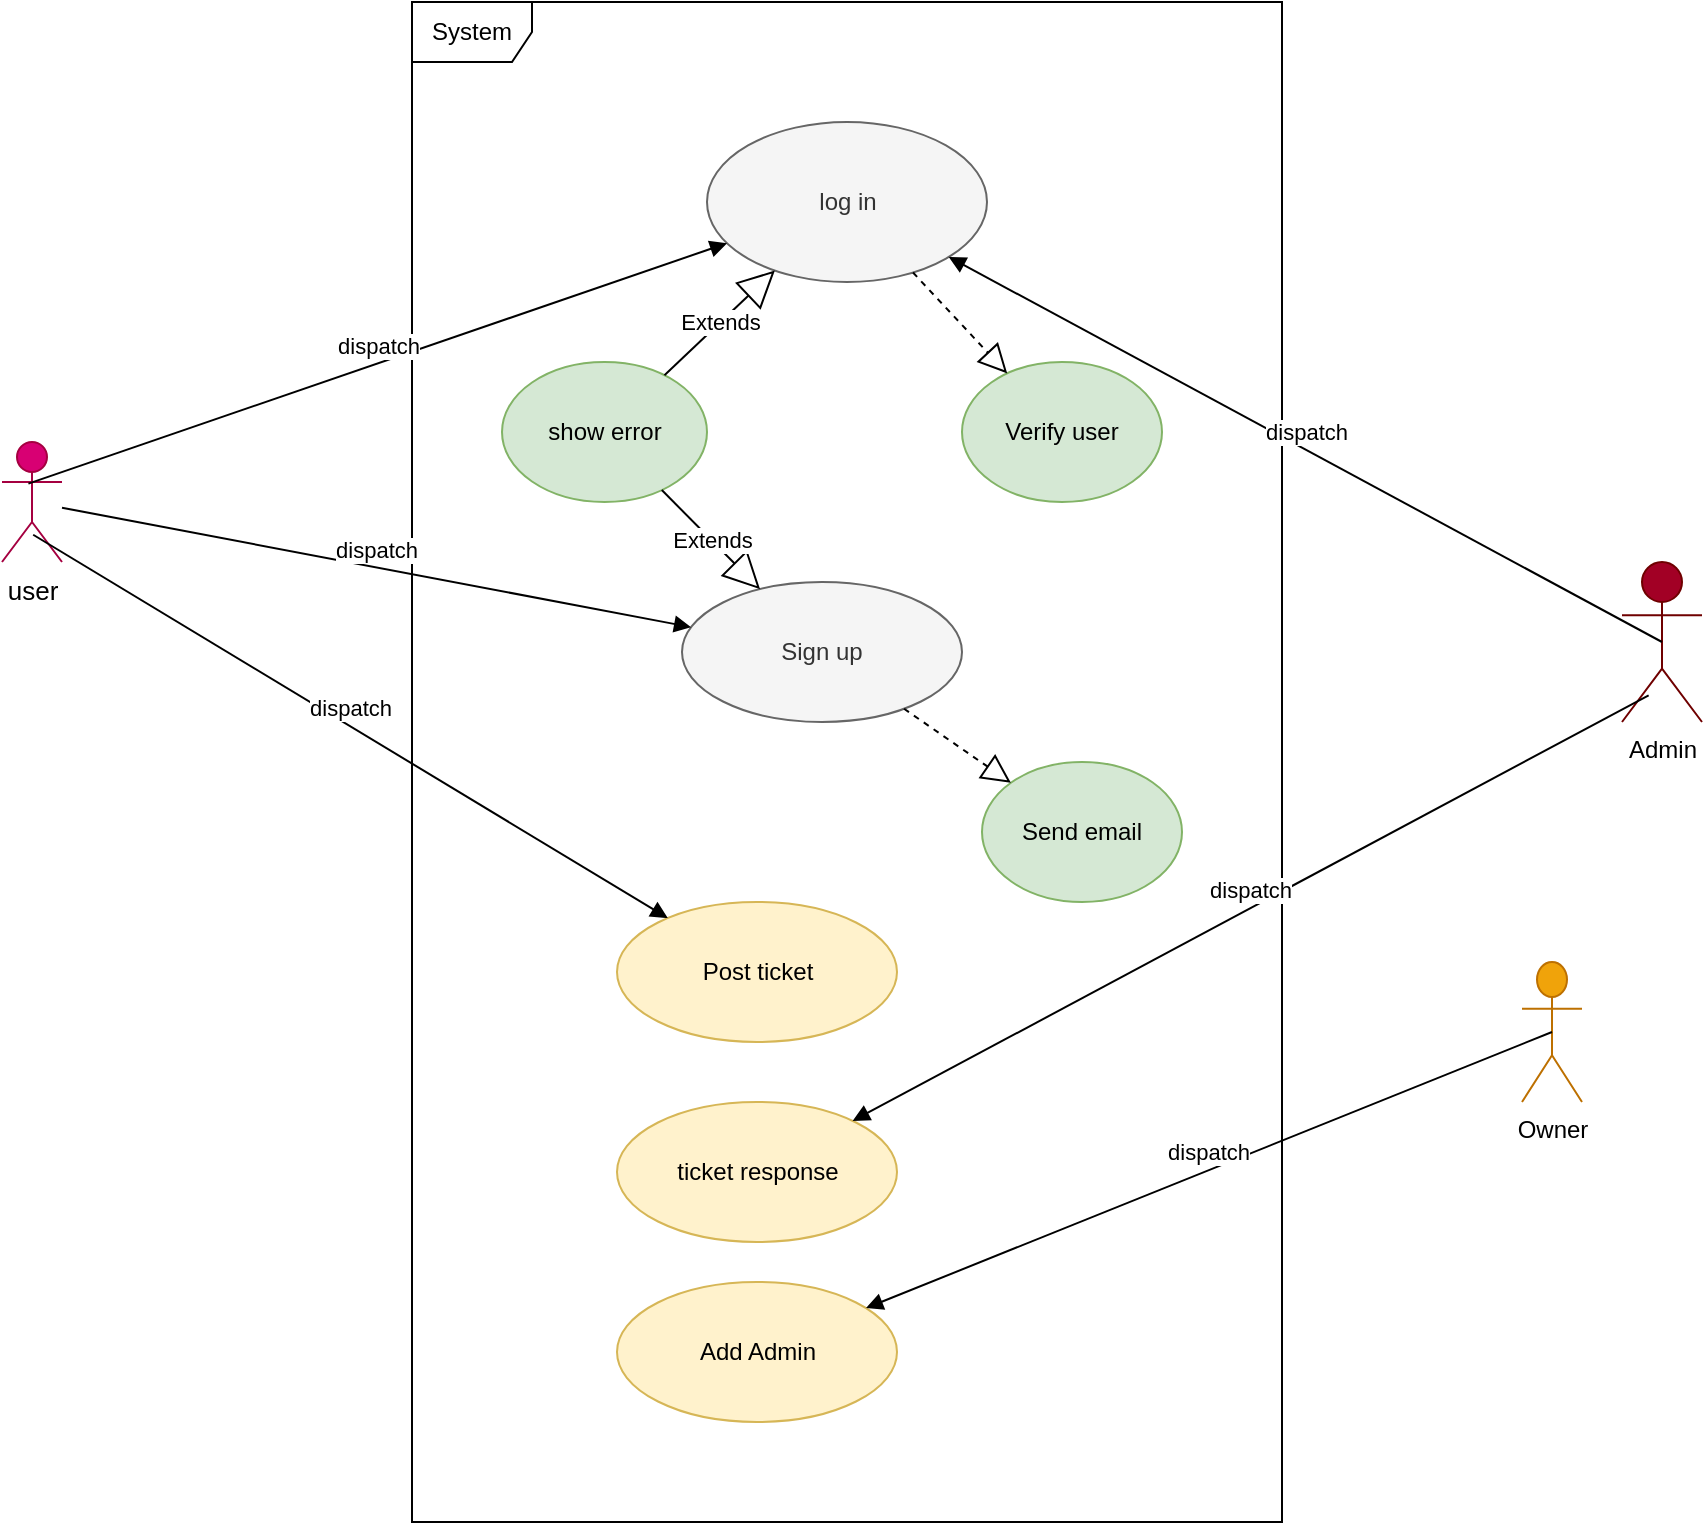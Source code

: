 <mxfile version="18.0.5" type="device"><diagram id="3he42cK1lnK0IeMN7g7U" name="Page-1"><mxGraphModel dx="1038" dy="1679" grid="1" gridSize="10" guides="1" tooltips="1" connect="1" arrows="1" fold="1" page="1" pageScale="1" pageWidth="850" pageHeight="1100" math="0" shadow="0"><root><mxCell id="0"/><mxCell id="1" parent="0"/><mxCell id="mD9x-cEKQhZ7NhUKXKQa-1" value="System" style="shape=umlFrame;whiteSpace=wrap;html=1;" vertex="1" parent="1"><mxGeometry x="245" y="-170" width="435" height="760" as="geometry"/></mxCell><mxCell id="mD9x-cEKQhZ7NhUKXKQa-2" value="&lt;font color=&quot;#000000&quot; style=&quot;font-size: 13px; line-height: 1.3;&quot;&gt;user&lt;/font&gt;" style="shape=umlActor;verticalLabelPosition=bottom;verticalAlign=top;html=1;fillColor=#d80073;strokeColor=#A50040;fontColor=#ffffff;" vertex="1" parent="1"><mxGeometry x="40" y="50" width="30" height="60" as="geometry"/></mxCell><mxCell id="mD9x-cEKQhZ7NhUKXKQa-3" value="&lt;font color=&quot;#000000&quot;&gt;Admin&lt;/font&gt;" style="shape=umlActor;verticalLabelPosition=bottom;verticalAlign=top;html=1;fillColor=#a20025;fontColor=#ffffff;strokeColor=#6F0000;" vertex="1" parent="1"><mxGeometry x="850" y="110" width="40" height="80" as="geometry"/></mxCell><mxCell id="mD9x-cEKQhZ7NhUKXKQa-4" value="Owner" style="shape=umlActor;verticalLabelPosition=bottom;verticalAlign=top;html=1;fillColor=#f0a30a;fontColor=#000000;strokeColor=#BD7000;" vertex="1" parent="1"><mxGeometry x="800" y="310" width="30" height="70" as="geometry"/></mxCell><mxCell id="mD9x-cEKQhZ7NhUKXKQa-9" value="log in" style="ellipse;whiteSpace=wrap;html=1;fillColor=#f5f5f5;fontColor=#333333;strokeColor=#666666;" vertex="1" parent="1"><mxGeometry x="392.5" y="-110" width="140" height="80" as="geometry"/></mxCell><mxCell id="mD9x-cEKQhZ7NhUKXKQa-10" value="Sign up" style="ellipse;whiteSpace=wrap;html=1;fillColor=#f5f5f5;fontColor=#333333;strokeColor=#666666;" vertex="1" parent="1"><mxGeometry x="380" y="120" width="140" height="70" as="geometry"/></mxCell><mxCell id="mD9x-cEKQhZ7NhUKXKQa-11" value="show error" style="ellipse;whiteSpace=wrap;html=1;fillColor=#d5e8d4;strokeColor=#82b366;" vertex="1" parent="1"><mxGeometry x="290" y="10" width="102.5" height="70" as="geometry"/></mxCell><mxCell id="mD9x-cEKQhZ7NhUKXKQa-12" value="Post ticket" style="ellipse;whiteSpace=wrap;html=1;fillColor=#fff2cc;strokeColor=#d6b656;" vertex="1" parent="1"><mxGeometry x="347.5" y="280" width="140" height="70" as="geometry"/></mxCell><mxCell id="mD9x-cEKQhZ7NhUKXKQa-13" value="ticket response" style="ellipse;whiteSpace=wrap;html=1;fillColor=#fff2cc;strokeColor=#d6b656;" vertex="1" parent="1"><mxGeometry x="347.5" y="380" width="140" height="70" as="geometry"/></mxCell><mxCell id="mD9x-cEKQhZ7NhUKXKQa-14" value="Add Admin" style="ellipse;whiteSpace=wrap;html=1;fillColor=#fff2cc;strokeColor=#d6b656;" vertex="1" parent="1"><mxGeometry x="347.5" y="470" width="140" height="70" as="geometry"/></mxCell><mxCell id="mD9x-cEKQhZ7NhUKXKQa-21" value="Verify user" style="ellipse;whiteSpace=wrap;html=1;fillColor=#d5e8d4;strokeColor=#82b366;" vertex="1" parent="1"><mxGeometry x="520" y="10" width="100" height="70" as="geometry"/></mxCell><mxCell id="mD9x-cEKQhZ7NhUKXKQa-22" value="Send email" style="ellipse;whiteSpace=wrap;html=1;fillColor=#d5e8d4;strokeColor=#82b366;" vertex="1" parent="1"><mxGeometry x="530" y="210" width="100" height="70" as="geometry"/></mxCell><mxCell id="mD9x-cEKQhZ7NhUKXKQa-27" value="Extends" style="endArrow=block;endSize=16;endFill=0;html=1;rounded=0;" edge="1" parent="1" source="mD9x-cEKQhZ7NhUKXKQa-11" target="mD9x-cEKQhZ7NhUKXKQa-9"><mxGeometry width="160" relative="1" as="geometry"><mxPoint x="450" y="200" as="sourcePoint"/><mxPoint x="610" y="200" as="targetPoint"/></mxGeometry></mxCell><mxCell id="mD9x-cEKQhZ7NhUKXKQa-28" value="Extends" style="endArrow=block;endSize=16;endFill=0;html=1;rounded=0;" edge="1" parent="1" source="mD9x-cEKQhZ7NhUKXKQa-11" target="mD9x-cEKQhZ7NhUKXKQa-10"><mxGeometry width="160" relative="1" as="geometry"><mxPoint x="450" y="200" as="sourcePoint"/><mxPoint x="610" y="200" as="targetPoint"/></mxGeometry></mxCell><mxCell id="mD9x-cEKQhZ7NhUKXKQa-29" value="" style="endArrow=block;dashed=1;endFill=0;endSize=12;html=1;rounded=0;" edge="1" parent="1" source="mD9x-cEKQhZ7NhUKXKQa-9" target="mD9x-cEKQhZ7NhUKXKQa-21"><mxGeometry width="160" relative="1" as="geometry"><mxPoint x="450" y="200" as="sourcePoint"/><mxPoint x="610" y="200" as="targetPoint"/></mxGeometry></mxCell><mxCell id="mD9x-cEKQhZ7NhUKXKQa-30" value="" style="endArrow=block;dashed=1;endFill=0;endSize=12;html=1;rounded=0;" edge="1" parent="1" source="mD9x-cEKQhZ7NhUKXKQa-10" target="mD9x-cEKQhZ7NhUKXKQa-22"><mxGeometry width="160" relative="1" as="geometry"><mxPoint x="450" y="200" as="sourcePoint"/><mxPoint x="610" y="200" as="targetPoint"/></mxGeometry></mxCell><mxCell id="mD9x-cEKQhZ7NhUKXKQa-32" value="dispatch" style="html=1;verticalAlign=bottom;endArrow=block;rounded=0;exitX=0.44;exitY=0.347;exitDx=0;exitDy=0;exitPerimeter=0;" edge="1" parent="1" source="mD9x-cEKQhZ7NhUKXKQa-2" target="mD9x-cEKQhZ7NhUKXKQa-9"><mxGeometry width="80" relative="1" as="geometry"><mxPoint x="490" y="200" as="sourcePoint"/><mxPoint x="570" y="200" as="targetPoint"/></mxGeometry></mxCell><mxCell id="mD9x-cEKQhZ7NhUKXKQa-33" value="dispatch" style="html=1;verticalAlign=bottom;endArrow=block;rounded=0;" edge="1" parent="1" source="mD9x-cEKQhZ7NhUKXKQa-2" target="mD9x-cEKQhZ7NhUKXKQa-10"><mxGeometry width="80" relative="1" as="geometry"><mxPoint x="490" y="200" as="sourcePoint"/><mxPoint x="570" y="200" as="targetPoint"/></mxGeometry></mxCell><mxCell id="mD9x-cEKQhZ7NhUKXKQa-34" value="dispatch" style="html=1;verticalAlign=bottom;endArrow=block;rounded=0;exitX=0.52;exitY=0.773;exitDx=0;exitDy=0;exitPerimeter=0;" edge="1" parent="1" source="mD9x-cEKQhZ7NhUKXKQa-2" target="mD9x-cEKQhZ7NhUKXKQa-12"><mxGeometry width="80" relative="1" as="geometry"><mxPoint x="490" y="200" as="sourcePoint"/><mxPoint x="570" y="200" as="targetPoint"/></mxGeometry></mxCell><mxCell id="mD9x-cEKQhZ7NhUKXKQa-35" value="dispatch" style="html=1;verticalAlign=bottom;endArrow=block;rounded=0;exitX=0.5;exitY=0.5;exitDx=0;exitDy=0;exitPerimeter=0;" edge="1" parent="1" source="mD9x-cEKQhZ7NhUKXKQa-3" target="mD9x-cEKQhZ7NhUKXKQa-9"><mxGeometry width="80" relative="1" as="geometry"><mxPoint x="490" y="200" as="sourcePoint"/><mxPoint x="570" y="200" as="targetPoint"/></mxGeometry></mxCell><mxCell id="mD9x-cEKQhZ7NhUKXKQa-37" value="dispatch" style="html=1;verticalAlign=bottom;endArrow=block;rounded=0;exitX=0.5;exitY=0.5;exitDx=0;exitDy=0;exitPerimeter=0;" edge="1" parent="1" source="mD9x-cEKQhZ7NhUKXKQa-4" target="mD9x-cEKQhZ7NhUKXKQa-14"><mxGeometry width="80" relative="1" as="geometry"><mxPoint x="490" y="290" as="sourcePoint"/><mxPoint x="570" y="290" as="targetPoint"/></mxGeometry></mxCell><mxCell id="mD9x-cEKQhZ7NhUKXKQa-38" value="dispatch" style="html=1;verticalAlign=bottom;endArrow=block;rounded=0;exitX=0.333;exitY=0.833;exitDx=0;exitDy=0;exitPerimeter=0;" edge="1" parent="1" source="mD9x-cEKQhZ7NhUKXKQa-3" target="mD9x-cEKQhZ7NhUKXKQa-13"><mxGeometry width="80" relative="1" as="geometry"><mxPoint x="490" y="290" as="sourcePoint"/><mxPoint x="570" y="290" as="targetPoint"/></mxGeometry></mxCell></root></mxGraphModel></diagram></mxfile>